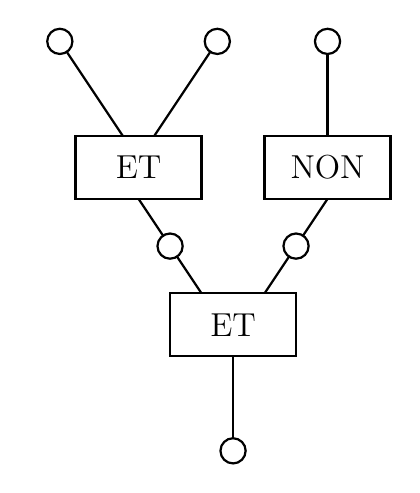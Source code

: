 \def\allume{
\draw[thick,draw,fill=white]  (0,0) circle (0.2); 
 \foreach \i in {0,30,...,330}{
  \draw[thick] (\i:0.25)--(\i:0.4);
 }
}
\def\eteint{
\draw[thick,draw,fill=white]  (0,0) circle (0.2); 
\draw[thick,draw,fill=white]  (0,0)--+(45:0.2)--+(45:-0.2); 
\draw[thick,draw,fill=white]  (0,0)--+(-45:0.2)--+(-45:-0.2); 
}
\begin{tikzpicture}[scale=0.8]

% ET 1
\begin{scope}[xshift=-1.5cm]
\draw[thick] (0,0) rectangle (2,1);
\node  at (1,0.5)  {\large ET};


\draw[thick] (0.75,1)--++(-1,1.5);
\draw[thick] (1.25,1)--++(1,1.5);

\draw[thick,draw,fill=white]  (-0.25,2.5) circle (0.2); 
\draw[thick,draw,fill=white]  (2.25,2.5) circle (0.2); 
\end{scope}

% NON
\begin{scope}[xshift=1.5cm]
\draw[thick] (0,0) rectangle (2,1);
\node  at (1,0.5)  {\large NON};

\draw[thick] (1,1)--++(0,1.5);

\draw[thick,draw,fill=white]  (1,2.5) circle (0.2); 


\end{scope}

% ET 2
\begin{scope}[yshift=-2.5cm]
\draw[thick] (0,0) rectangle (2,1);
\node  at (1,0.5)  {\large ET};

\draw[thick] (0.5,1)--++(-1,1.5);
\draw[thick] (1.5,1)--++(1,1.5);
\draw[thick] (1,0)--++(0,-1.5);


\draw[thick,draw,fill=white]  (0,1.75) circle (0.2); 
\draw[thick,draw,fill=white]  (2,1.75) circle (0.2); 
\draw[thick,draw,fill=white]  (1,-1.5) circle (0.2); 
\end{scope}


\end{tikzpicture}